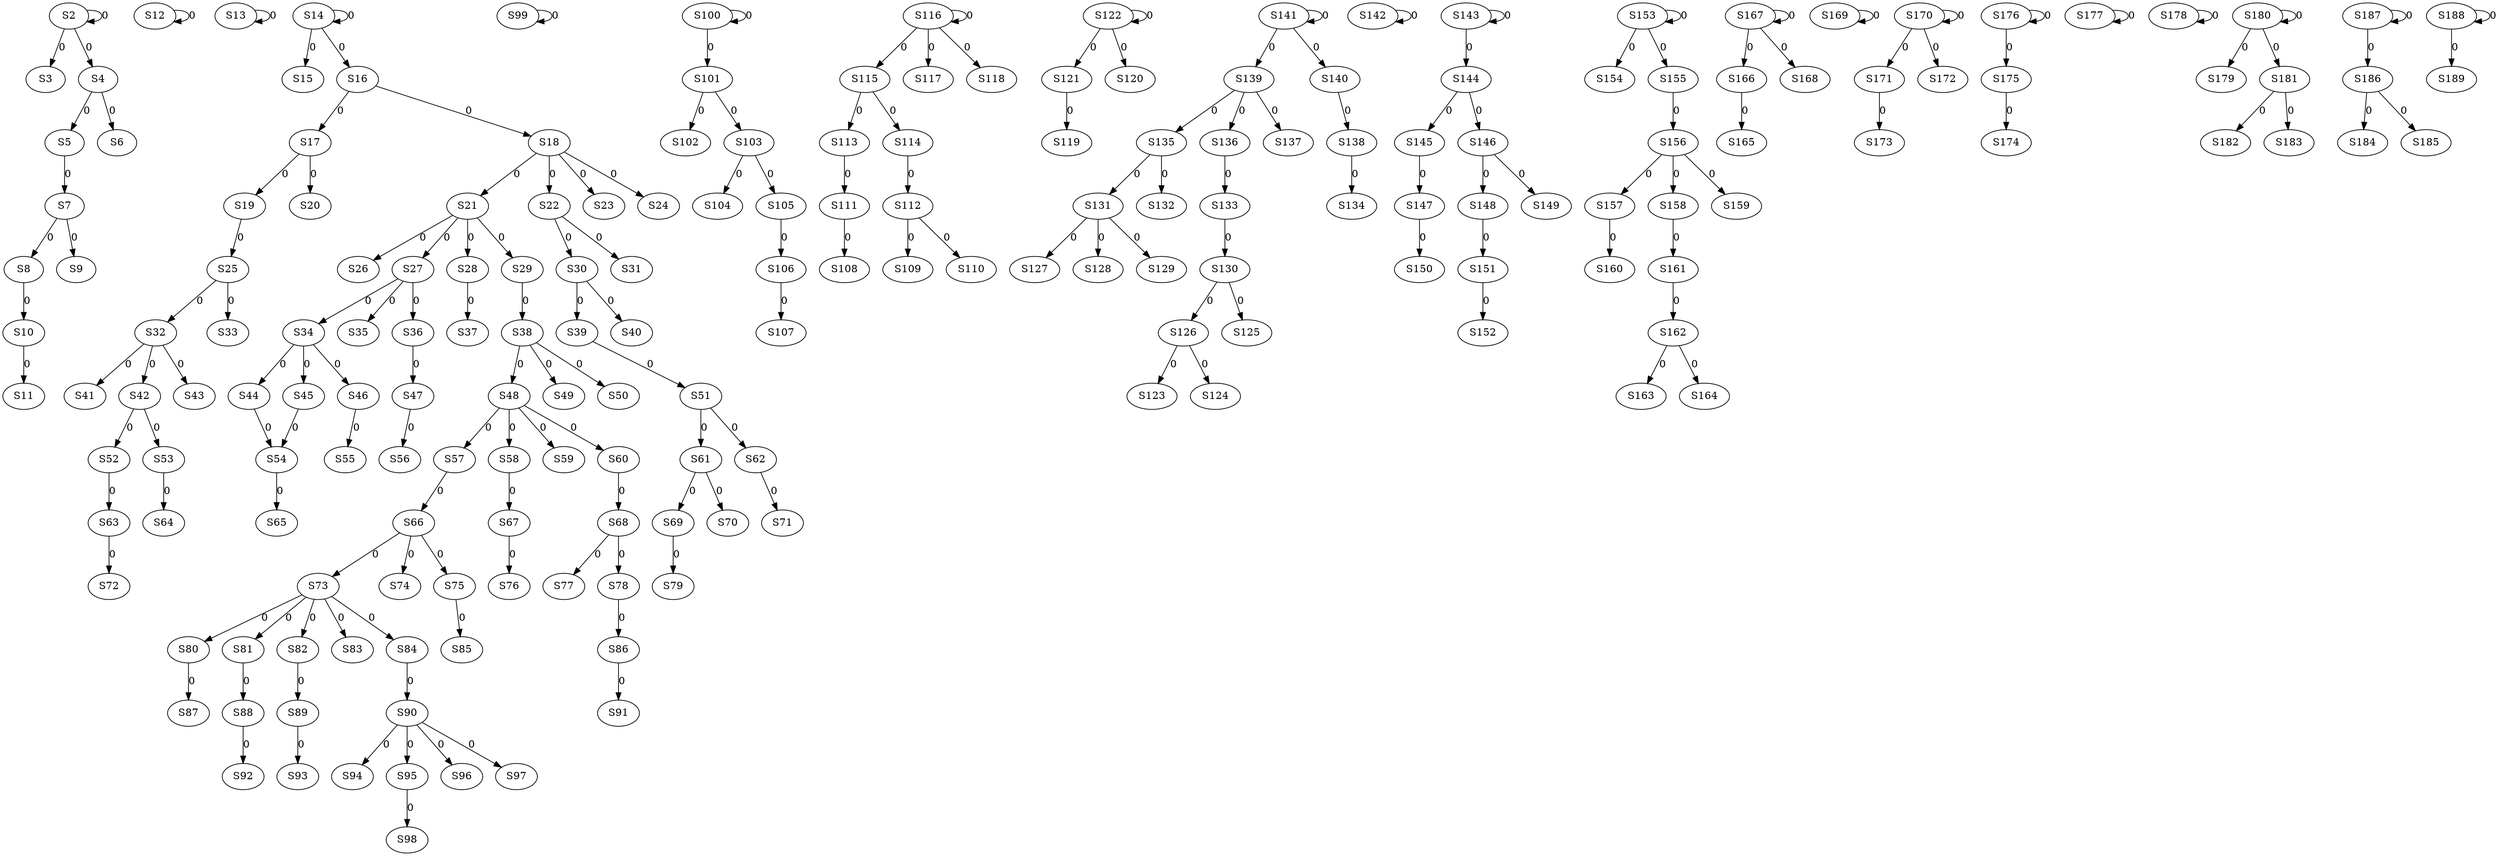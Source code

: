 strict digraph {
	S2 -> S2 [ label = 0 ];
	S2 -> S3 [ label = 0 ];
	S2 -> S4 [ label = 0 ];
	S4 -> S5 [ label = 0 ];
	S4 -> S6 [ label = 0 ];
	S5 -> S7 [ label = 0 ];
	S7 -> S8 [ label = 0 ];
	S7 -> S9 [ label = 0 ];
	S8 -> S10 [ label = 0 ];
	S10 -> S11 [ label = 0 ];
	S12 -> S12 [ label = 0 ];
	S13 -> S13 [ label = 0 ];
	S14 -> S14 [ label = 0 ];
	S14 -> S15 [ label = 0 ];
	S14 -> S16 [ label = 0 ];
	S16 -> S17 [ label = 0 ];
	S16 -> S18 [ label = 0 ];
	S17 -> S19 [ label = 0 ];
	S17 -> S20 [ label = 0 ];
	S18 -> S21 [ label = 0 ];
	S18 -> S22 [ label = 0 ];
	S18 -> S23 [ label = 0 ];
	S18 -> S24 [ label = 0 ];
	S19 -> S25 [ label = 0 ];
	S21 -> S26 [ label = 0 ];
	S21 -> S27 [ label = 0 ];
	S21 -> S28 [ label = 0 ];
	S21 -> S29 [ label = 0 ];
	S22 -> S30 [ label = 0 ];
	S22 -> S31 [ label = 0 ];
	S25 -> S32 [ label = 0 ];
	S25 -> S33 [ label = 0 ];
	S27 -> S34 [ label = 0 ];
	S27 -> S35 [ label = 0 ];
	S27 -> S36 [ label = 0 ];
	S28 -> S37 [ label = 0 ];
	S29 -> S38 [ label = 0 ];
	S30 -> S39 [ label = 0 ];
	S30 -> S40 [ label = 0 ];
	S32 -> S41 [ label = 0 ];
	S32 -> S42 [ label = 0 ];
	S32 -> S43 [ label = 0 ];
	S34 -> S44 [ label = 0 ];
	S34 -> S45 [ label = 0 ];
	S34 -> S46 [ label = 0 ];
	S36 -> S47 [ label = 0 ];
	S38 -> S48 [ label = 0 ];
	S38 -> S49 [ label = 0 ];
	S38 -> S50 [ label = 0 ];
	S39 -> S51 [ label = 0 ];
	S42 -> S52 [ label = 0 ];
	S42 -> S53 [ label = 0 ];
	S45 -> S54 [ label = 0 ];
	S46 -> S55 [ label = 0 ];
	S47 -> S56 [ label = 0 ];
	S48 -> S57 [ label = 0 ];
	S48 -> S58 [ label = 0 ];
	S48 -> S59 [ label = 0 ];
	S48 -> S60 [ label = 0 ];
	S51 -> S61 [ label = 0 ];
	S51 -> S62 [ label = 0 ];
	S52 -> S63 [ label = 0 ];
	S53 -> S64 [ label = 0 ];
	S54 -> S65 [ label = 0 ];
	S57 -> S66 [ label = 0 ];
	S58 -> S67 [ label = 0 ];
	S60 -> S68 [ label = 0 ];
	S61 -> S69 [ label = 0 ];
	S61 -> S70 [ label = 0 ];
	S62 -> S71 [ label = 0 ];
	S63 -> S72 [ label = 0 ];
	S66 -> S73 [ label = 0 ];
	S66 -> S74 [ label = 0 ];
	S66 -> S75 [ label = 0 ];
	S67 -> S76 [ label = 0 ];
	S68 -> S77 [ label = 0 ];
	S68 -> S78 [ label = 0 ];
	S69 -> S79 [ label = 0 ];
	S73 -> S80 [ label = 0 ];
	S73 -> S81 [ label = 0 ];
	S73 -> S82 [ label = 0 ];
	S73 -> S83 [ label = 0 ];
	S73 -> S84 [ label = 0 ];
	S75 -> S85 [ label = 0 ];
	S78 -> S86 [ label = 0 ];
	S80 -> S87 [ label = 0 ];
	S81 -> S88 [ label = 0 ];
	S82 -> S89 [ label = 0 ];
	S84 -> S90 [ label = 0 ];
	S86 -> S91 [ label = 0 ];
	S88 -> S92 [ label = 0 ];
	S89 -> S93 [ label = 0 ];
	S90 -> S94 [ label = 0 ];
	S90 -> S95 [ label = 0 ];
	S90 -> S96 [ label = 0 ];
	S90 -> S97 [ label = 0 ];
	S95 -> S98 [ label = 0 ];
	S99 -> S99 [ label = 0 ];
	S100 -> S100 [ label = 0 ];
	S100 -> S101 [ label = 0 ];
	S101 -> S102 [ label = 0 ];
	S101 -> S103 [ label = 0 ];
	S103 -> S104 [ label = 0 ];
	S103 -> S105 [ label = 0 ];
	S105 -> S106 [ label = 0 ];
	S106 -> S107 [ label = 0 ];
	S111 -> S108 [ label = 0 ];
	S112 -> S109 [ label = 0 ];
	S112 -> S110 [ label = 0 ];
	S113 -> S111 [ label = 0 ];
	S114 -> S112 [ label = 0 ];
	S115 -> S113 [ label = 0 ];
	S115 -> S114 [ label = 0 ];
	S116 -> S115 [ label = 0 ];
	S116 -> S116 [ label = 0 ];
	S116 -> S117 [ label = 0 ];
	S116 -> S118 [ label = 0 ];
	S121 -> S119 [ label = 0 ];
	S122 -> S120 [ label = 0 ];
	S122 -> S121 [ label = 0 ];
	S122 -> S122 [ label = 0 ];
	S126 -> S123 [ label = 0 ];
	S126 -> S124 [ label = 0 ];
	S130 -> S125 [ label = 0 ];
	S130 -> S126 [ label = 0 ];
	S131 -> S127 [ label = 0 ];
	S131 -> S128 [ label = 0 ];
	S131 -> S129 [ label = 0 ];
	S133 -> S130 [ label = 0 ];
	S135 -> S131 [ label = 0 ];
	S135 -> S132 [ label = 0 ];
	S136 -> S133 [ label = 0 ];
	S138 -> S134 [ label = 0 ];
	S139 -> S135 [ label = 0 ];
	S139 -> S136 [ label = 0 ];
	S139 -> S137 [ label = 0 ];
	S140 -> S138 [ label = 0 ];
	S141 -> S139 [ label = 0 ];
	S141 -> S140 [ label = 0 ];
	S141 -> S141 [ label = 0 ];
	S142 -> S142 [ label = 0 ];
	S143 -> S143 [ label = 0 ];
	S143 -> S144 [ label = 0 ];
	S144 -> S145 [ label = 0 ];
	S144 -> S146 [ label = 0 ];
	S145 -> S147 [ label = 0 ];
	S146 -> S148 [ label = 0 ];
	S146 -> S149 [ label = 0 ];
	S147 -> S150 [ label = 0 ];
	S148 -> S151 [ label = 0 ];
	S151 -> S152 [ label = 0 ];
	S153 -> S153 [ label = 0 ];
	S153 -> S154 [ label = 0 ];
	S153 -> S155 [ label = 0 ];
	S155 -> S156 [ label = 0 ];
	S156 -> S157 [ label = 0 ];
	S156 -> S158 [ label = 0 ];
	S156 -> S159 [ label = 0 ];
	S157 -> S160 [ label = 0 ];
	S158 -> S161 [ label = 0 ];
	S161 -> S162 [ label = 0 ];
	S162 -> S163 [ label = 0 ];
	S162 -> S164 [ label = 0 ];
	S166 -> S165 [ label = 0 ];
	S167 -> S166 [ label = 0 ];
	S167 -> S167 [ label = 0 ];
	S167 -> S168 [ label = 0 ];
	S169 -> S169 [ label = 0 ];
	S170 -> S170 [ label = 0 ];
	S170 -> S171 [ label = 0 ];
	S170 -> S172 [ label = 0 ];
	S171 -> S173 [ label = 0 ];
	S175 -> S174 [ label = 0 ];
	S176 -> S175 [ label = 0 ];
	S176 -> S176 [ label = 0 ];
	S177 -> S177 [ label = 0 ];
	S178 -> S178 [ label = 0 ];
	S180 -> S179 [ label = 0 ];
	S180 -> S180 [ label = 0 ];
	S180 -> S181 [ label = 0 ];
	S181 -> S182 [ label = 0 ];
	S181 -> S183 [ label = 0 ];
	S186 -> S184 [ label = 0 ];
	S186 -> S185 [ label = 0 ];
	S187 -> S186 [ label = 0 ];
	S187 -> S187 [ label = 0 ];
	S188 -> S188 [ label = 0 ];
	S188 -> S189 [ label = 0 ];
	S44 -> S54 [ label = 0 ];
}
